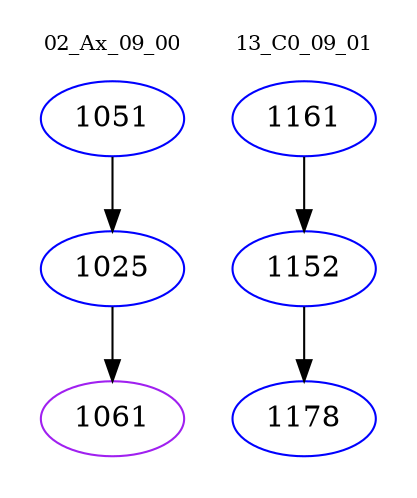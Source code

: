 digraph{
subgraph cluster_0 {
color = white
label = "02_Ax_09_00";
fontsize=10;
T0_1051 [label="1051", color="blue"]
T0_1051 -> T0_1025 [color="black"]
T0_1025 [label="1025", color="blue"]
T0_1025 -> T0_1061 [color="black"]
T0_1061 [label="1061", color="purple"]
}
subgraph cluster_1 {
color = white
label = "13_C0_09_01";
fontsize=10;
T1_1161 [label="1161", color="blue"]
T1_1161 -> T1_1152 [color="black"]
T1_1152 [label="1152", color="blue"]
T1_1152 -> T1_1178 [color="black"]
T1_1178 [label="1178", color="blue"]
}
}
